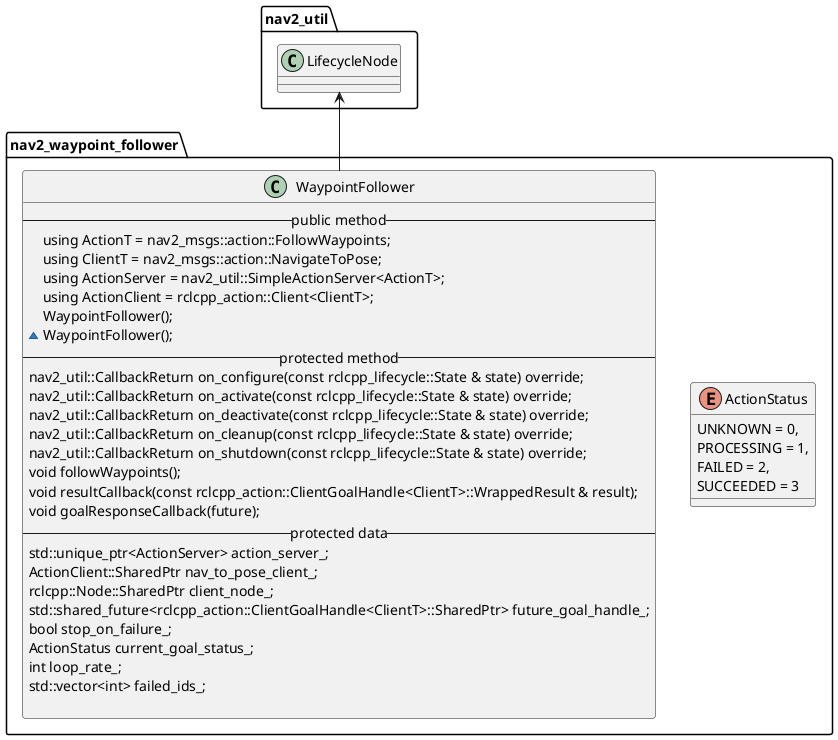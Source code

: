 @startuml
'https://plantuml.com/class-diagram

namespace nav2_waypoint_follower{

enum ActionStatus{
UNKNOWN = 0,
PROCESSING = 1,
FAILED = 2,
SUCCEEDED = 3
}


class WaypointFollower{
-- public method --
using ActionT = nav2_msgs::action::FollowWaypoints;
using ClientT = nav2_msgs::action::NavigateToPose;
using ActionServer = nav2_util::SimpleActionServer<ActionT>;
using ActionClient = rclcpp_action::Client<ClientT>;
WaypointFollower();
~WaypointFollower();
-- protected method --
nav2_util::CallbackReturn on_configure(const rclcpp_lifecycle::State & state) override;
nav2_util::CallbackReturn on_activate(const rclcpp_lifecycle::State & state) override;
nav2_util::CallbackReturn on_deactivate(const rclcpp_lifecycle::State & state) override;
nav2_util::CallbackReturn on_cleanup(const rclcpp_lifecycle::State & state) override;
nav2_util::CallbackReturn on_shutdown(const rclcpp_lifecycle::State & state) override;
void followWaypoints();
void resultCallback(const rclcpp_action::ClientGoalHandle<ClientT>::WrappedResult & result);
void goalResponseCallback(future);
-- protected data --
std::unique_ptr<ActionServer> action_server_;
ActionClient::SharedPtr nav_to_pose_client_;
rclcpp::Node::SharedPtr client_node_;
std::shared_future<rclcpp_action::ClientGoalHandle<ClientT>::SharedPtr> future_goal_handle_;
bool stop_on_failure_;
ActionStatus current_goal_status_;
int loop_rate_;
std::vector<int> failed_ids_;

}


}

nav2_util.LifecycleNode <-- nav2_waypoint_follower.WaypointFollower
@enduml